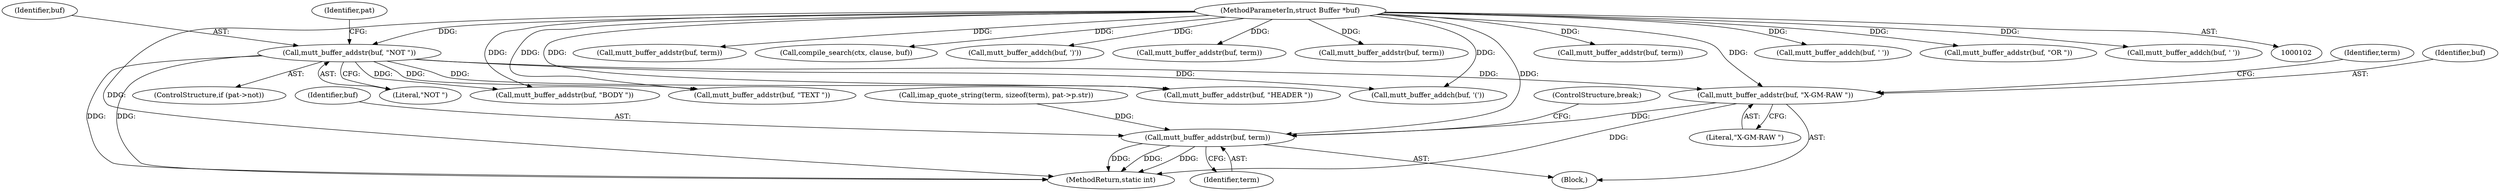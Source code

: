 digraph "0_neomutt_e52393740334443ae0206cab2d7caef381646725_1@pointer" {
"1000332" [label="(Call,mutt_buffer_addstr(buf, \"X-GM-RAW \"))"];
"1000119" [label="(Call,mutt_buffer_addstr(buf, \"NOT \"))"];
"1000105" [label="(MethodParameterIn,struct Buffer *buf)"];
"1000344" [label="(Call,mutt_buffer_addstr(buf, term))"];
"1000336" [label="(Identifier,term)"];
"1000333" [label="(Identifier,buf)"];
"1000208" [label="(Call,mutt_buffer_addstr(buf, \"HEADER \"))"];
"1000119" [label="(Call,mutt_buffer_addstr(buf, \"NOT \"))"];
"1000345" [label="(Identifier,buf)"];
"1000301" [label="(Call,mutt_buffer_addstr(buf, term))"];
"1000346" [label="(Identifier,term)"];
"1000120" [label="(Identifier,buf)"];
"1000174" [label="(Call,compile_search(ctx, clause, buf))"];
"1000206" [label="(Block,)"];
"1000192" [label="(Call,mutt_buffer_addch(buf, ')'))"];
"1000284" [label="(Call,mutt_buffer_addstr(buf, term))"];
"1000267" [label="(Call,mutt_buffer_addstr(buf, term))"];
"1000334" [label="(Literal,\"X-GM-RAW \")"];
"1000272" [label="(Call,mutt_buffer_addstr(buf, \"BODY \"))"];
"1000335" [label="(Call,imap_quote_string(term, sizeof(term), pat->p.str))"];
"1000289" [label="(Call,mutt_buffer_addstr(buf, \"TEXT \"))"];
"1000248" [label="(Call,mutt_buffer_addstr(buf, term))"];
"1000115" [label="(ControlStructure,if (pat->not))"];
"1000146" [label="(Call,mutt_buffer_addch(buf, '('))"];
"1000332" [label="(Call,mutt_buffer_addstr(buf, \"X-GM-RAW \"))"];
"1000121" [label="(Literal,\"NOT \")"];
"1000105" [label="(MethodParameterIn,struct Buffer *buf)"];
"1000350" [label="(MethodReturn,static int)"];
"1000347" [label="(ControlStructure,break;)"];
"1000184" [label="(Call,mutt_buffer_addch(buf, ' '))"];
"1000124" [label="(Identifier,pat)"];
"1000167" [label="(Call,mutt_buffer_addstr(buf, \"OR \"))"];
"1000251" [label="(Call,mutt_buffer_addch(buf, ' '))"];
"1000344" [label="(Call,mutt_buffer_addstr(buf, term))"];
"1000332" -> "1000206"  [label="AST: "];
"1000332" -> "1000334"  [label="CFG: "];
"1000333" -> "1000332"  [label="AST: "];
"1000334" -> "1000332"  [label="AST: "];
"1000336" -> "1000332"  [label="CFG: "];
"1000332" -> "1000350"  [label="DDG: "];
"1000119" -> "1000332"  [label="DDG: "];
"1000105" -> "1000332"  [label="DDG: "];
"1000332" -> "1000344"  [label="DDG: "];
"1000119" -> "1000115"  [label="AST: "];
"1000119" -> "1000121"  [label="CFG: "];
"1000120" -> "1000119"  [label="AST: "];
"1000121" -> "1000119"  [label="AST: "];
"1000124" -> "1000119"  [label="CFG: "];
"1000119" -> "1000350"  [label="DDG: "];
"1000119" -> "1000350"  [label="DDG: "];
"1000105" -> "1000119"  [label="DDG: "];
"1000119" -> "1000146"  [label="DDG: "];
"1000119" -> "1000208"  [label="DDG: "];
"1000119" -> "1000272"  [label="DDG: "];
"1000119" -> "1000289"  [label="DDG: "];
"1000105" -> "1000102"  [label="AST: "];
"1000105" -> "1000350"  [label="DDG: "];
"1000105" -> "1000146"  [label="DDG: "];
"1000105" -> "1000167"  [label="DDG: "];
"1000105" -> "1000174"  [label="DDG: "];
"1000105" -> "1000184"  [label="DDG: "];
"1000105" -> "1000192"  [label="DDG: "];
"1000105" -> "1000208"  [label="DDG: "];
"1000105" -> "1000248"  [label="DDG: "];
"1000105" -> "1000251"  [label="DDG: "];
"1000105" -> "1000267"  [label="DDG: "];
"1000105" -> "1000272"  [label="DDG: "];
"1000105" -> "1000284"  [label="DDG: "];
"1000105" -> "1000289"  [label="DDG: "];
"1000105" -> "1000301"  [label="DDG: "];
"1000105" -> "1000344"  [label="DDG: "];
"1000344" -> "1000206"  [label="AST: "];
"1000344" -> "1000346"  [label="CFG: "];
"1000345" -> "1000344"  [label="AST: "];
"1000346" -> "1000344"  [label="AST: "];
"1000347" -> "1000344"  [label="CFG: "];
"1000344" -> "1000350"  [label="DDG: "];
"1000344" -> "1000350"  [label="DDG: "];
"1000344" -> "1000350"  [label="DDG: "];
"1000335" -> "1000344"  [label="DDG: "];
}
